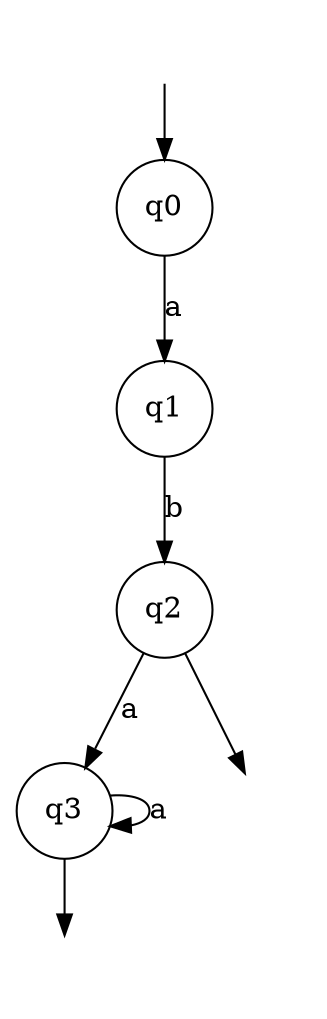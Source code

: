 digraph Automate {
    node[shape=circle]; q0; q1; q2; q3;
    node[shape=none, label=""];S1;
    node[shape=none, label=""];F1;F2;
    S1 -> q0;
    q3 -> F1;
    q2 -> F2;
    q0 -> q1 [label="a"];
    q1 -> q2 [label="b"];
    q2 -> q3 [label="a"];
    q3 -> q3 [label="a"];
}